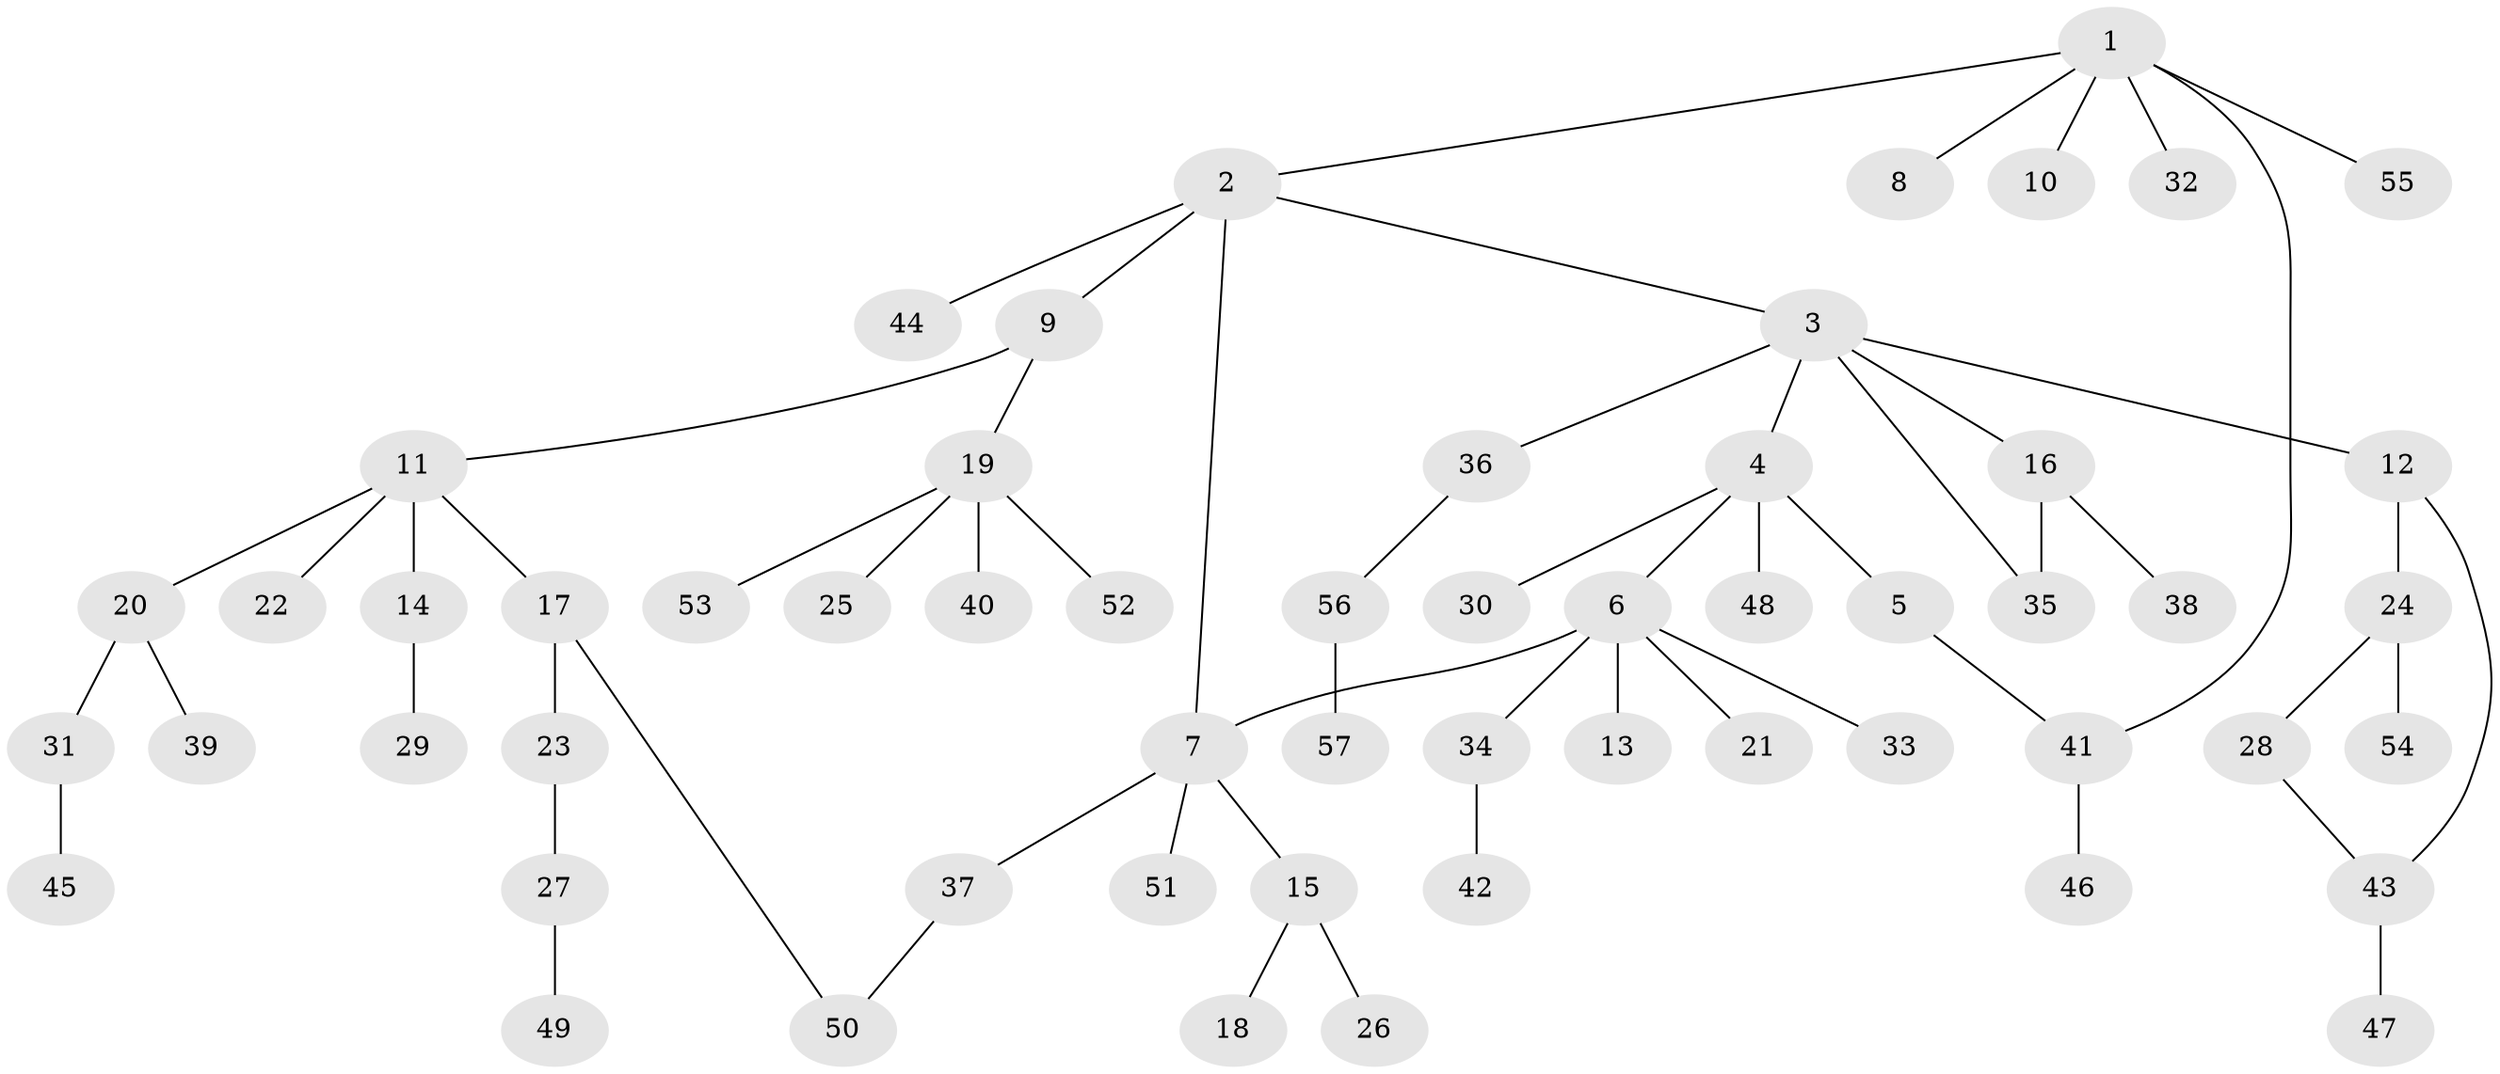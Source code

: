 // Generated by graph-tools (version 1.1) at 2025/01/03/09/25 03:01:04]
// undirected, 57 vertices, 61 edges
graph export_dot {
graph [start="1"]
  node [color=gray90,style=filled];
  1;
  2;
  3;
  4;
  5;
  6;
  7;
  8;
  9;
  10;
  11;
  12;
  13;
  14;
  15;
  16;
  17;
  18;
  19;
  20;
  21;
  22;
  23;
  24;
  25;
  26;
  27;
  28;
  29;
  30;
  31;
  32;
  33;
  34;
  35;
  36;
  37;
  38;
  39;
  40;
  41;
  42;
  43;
  44;
  45;
  46;
  47;
  48;
  49;
  50;
  51;
  52;
  53;
  54;
  55;
  56;
  57;
  1 -- 2;
  1 -- 8;
  1 -- 10;
  1 -- 32;
  1 -- 41;
  1 -- 55;
  2 -- 3;
  2 -- 9;
  2 -- 44;
  2 -- 7;
  3 -- 4;
  3 -- 12;
  3 -- 16;
  3 -- 35;
  3 -- 36;
  4 -- 5;
  4 -- 6;
  4 -- 30;
  4 -- 48;
  5 -- 41;
  6 -- 7;
  6 -- 13;
  6 -- 21;
  6 -- 33;
  6 -- 34;
  7 -- 15;
  7 -- 37;
  7 -- 51;
  9 -- 11;
  9 -- 19;
  11 -- 14;
  11 -- 17;
  11 -- 20;
  11 -- 22;
  12 -- 24;
  12 -- 43;
  14 -- 29;
  15 -- 18;
  15 -- 26;
  16 -- 38;
  16 -- 35;
  17 -- 23;
  17 -- 50;
  19 -- 25;
  19 -- 40;
  19 -- 52;
  19 -- 53;
  20 -- 31;
  20 -- 39;
  23 -- 27;
  24 -- 28;
  24 -- 54;
  27 -- 49;
  28 -- 43;
  31 -- 45;
  34 -- 42;
  36 -- 56;
  37 -- 50;
  41 -- 46;
  43 -- 47;
  56 -- 57;
}
